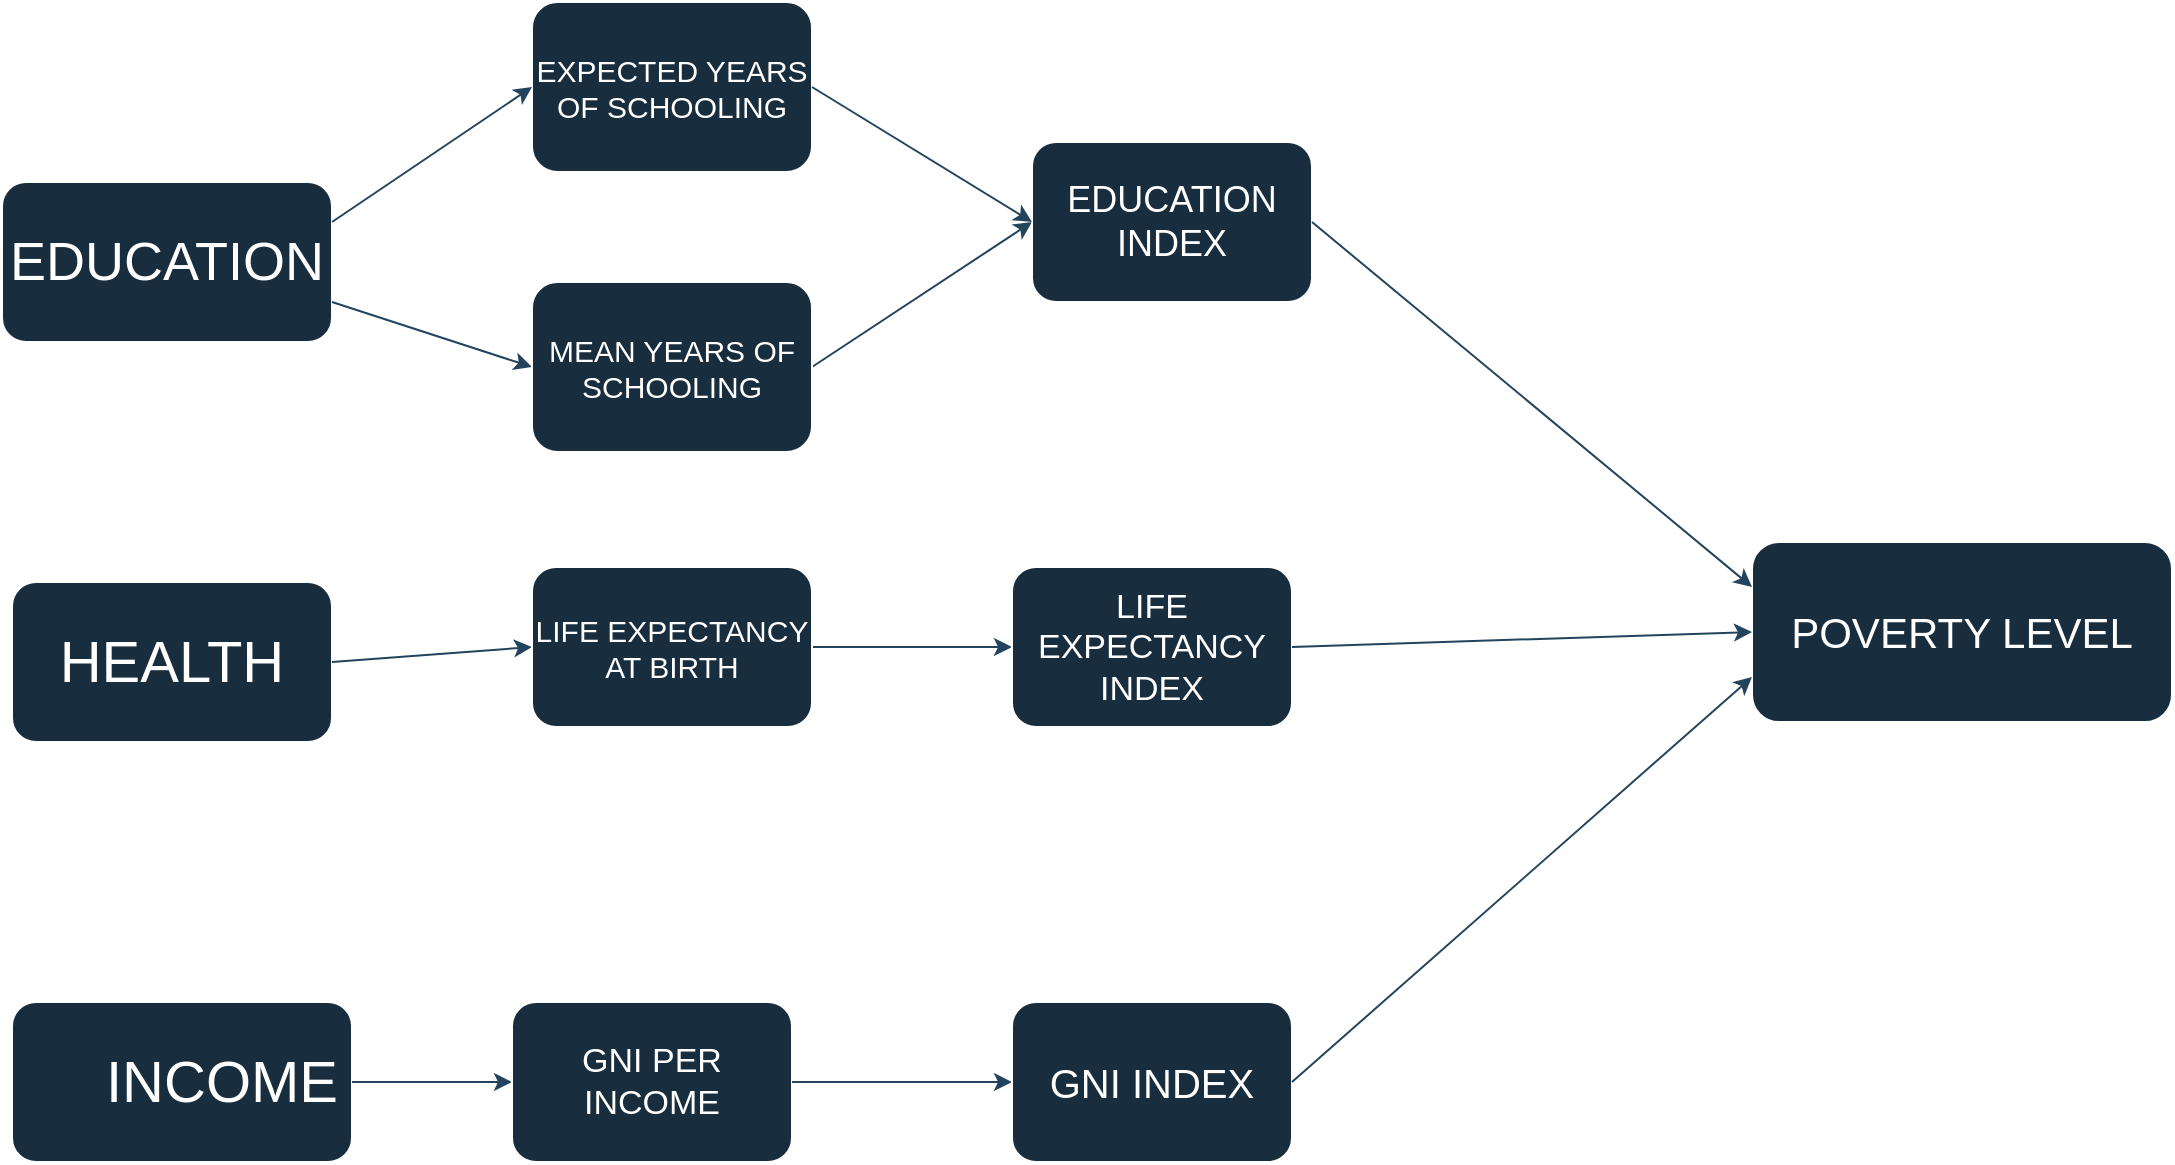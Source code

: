 <mxfile version="22.0.8" type="github">
  <diagram name="Page-1" id="Gpz8WEXyEC7gMpKmCJnP">
    <mxGraphModel dx="1323" dy="730" grid="1" gridSize="10" guides="1" tooltips="1" connect="1" arrows="1" fold="1" page="1" pageScale="1" pageWidth="1169" pageHeight="1654" math="0" shadow="0">
      <root>
        <mxCell id="0" />
        <mxCell id="1" parent="0" />
        <mxCell id="Up6r8diHLbM8MOvkZjTu-1" value="&lt;blockquote style=&quot;margin: 0px 0px 0px 40px; border: none; padding: 0px; font-size: 29px;&quot;&gt;INCOME&lt;/blockquote&gt;" style="rounded=1;html=1;labelBackgroundColor=none;fontSize=29;whiteSpace=wrap;labelBorderColor=none;fillColor=#182E3E;strokeColor=#FFFFFF;fontColor=#FFFFFF;" vertex="1" parent="1">
          <mxGeometry x="30" y="530" width="170" height="80" as="geometry" />
        </mxCell>
        <mxCell id="Up6r8diHLbM8MOvkZjTu-2" value="HEALTH" style="rounded=1;whiteSpace=wrap;html=1;labelBackgroundColor=none;labelBorderColor=none;fontSize=29;fillColor=#182E3E;strokeColor=#FFFFFF;fontColor=#FFFFFF;" vertex="1" parent="1">
          <mxGeometry x="30" y="320" width="160" height="80" as="geometry" />
        </mxCell>
        <mxCell id="Up6r8diHLbM8MOvkZjTu-3" value="EDUCATION" style="rounded=1;whiteSpace=wrap;html=1;labelBackgroundColor=none;labelBorderColor=none;fontSize=27;fillColor=#182E3E;strokeColor=#FFFFFF;fontColor=#FFFFFF;" vertex="1" parent="1">
          <mxGeometry x="25" y="120" width="165" height="80" as="geometry" />
        </mxCell>
        <mxCell id="Up6r8diHLbM8MOvkZjTu-5" value="" style="endArrow=classic;html=1;rounded=1;exitX=1;exitY=0.5;exitDx=0;exitDy=0;labelBackgroundColor=none;fontColor=default;entryX=0;entryY=0.5;entryDx=0;entryDy=0;strokeColor=#23445D;" edge="1" parent="1" source="Up6r8diHLbM8MOvkZjTu-1" target="Up6r8diHLbM8MOvkZjTu-14">
          <mxGeometry width="50" height="50" relative="1" as="geometry">
            <mxPoint x="330" y="260" as="sourcePoint" />
            <mxPoint x="280" y="120" as="targetPoint" />
          </mxGeometry>
        </mxCell>
        <mxCell id="Up6r8diHLbM8MOvkZjTu-7" value="" style="endArrow=classic;html=1;rounded=1;exitX=1;exitY=0.5;exitDx=0;exitDy=0;labelBackgroundColor=none;fontColor=default;entryX=0;entryY=0.5;entryDx=0;entryDy=0;strokeColor=#23445D;" edge="1" parent="1" source="Up6r8diHLbM8MOvkZjTu-2" target="Up6r8diHLbM8MOvkZjTu-13">
          <mxGeometry width="50" height="50" relative="1" as="geometry">
            <mxPoint x="330" y="260" as="sourcePoint" />
            <mxPoint x="280" y="240" as="targetPoint" />
          </mxGeometry>
        </mxCell>
        <mxCell id="Up6r8diHLbM8MOvkZjTu-12" value="EXPECTED YEARS OF SCHOOLING" style="rounded=1;whiteSpace=wrap;html=1;labelBackgroundColor=none;fontSize=15;fillColor=#182E3E;strokeColor=#FFFFFF;fontColor=#FFFFFF;" vertex="1" parent="1">
          <mxGeometry x="290" y="30" width="140" height="85" as="geometry" />
        </mxCell>
        <mxCell id="Up6r8diHLbM8MOvkZjTu-41" value="" style="edgeStyle=orthogonalEdgeStyle;rounded=1;orthogonalLoop=1;jettySize=auto;html=1;labelBackgroundColor=none;strokeColor=#23445D;fontColor=default;" edge="1" parent="1" source="Up6r8diHLbM8MOvkZjTu-13" target="Up6r8diHLbM8MOvkZjTu-19">
          <mxGeometry relative="1" as="geometry" />
        </mxCell>
        <mxCell id="Up6r8diHLbM8MOvkZjTu-13" value="LIFE EXPECTANCY AT BIRTH" style="rounded=1;whiteSpace=wrap;html=1;labelBackgroundColor=none;fontSize=15;fillColor=#182E3E;strokeColor=#FFFFFF;fontColor=#FFFFFF;" vertex="1" parent="1">
          <mxGeometry x="290" y="312.5" width="140" height="80" as="geometry" />
        </mxCell>
        <mxCell id="Up6r8diHLbM8MOvkZjTu-14" value="GNI PER INCOME" style="rounded=1;whiteSpace=wrap;html=1;labelBackgroundColor=none;fontSize=17;fillColor=#182E3E;strokeColor=#FFFFFF;fontColor=#FFFFFF;" vertex="1" parent="1">
          <mxGeometry x="280" y="530" width="140" height="80" as="geometry" />
        </mxCell>
        <mxCell id="Up6r8diHLbM8MOvkZjTu-15" value="" style="endArrow=classic;html=1;rounded=1;exitX=1;exitY=0.5;exitDx=0;exitDy=0;labelBackgroundColor=none;fontColor=default;entryX=0;entryY=0.5;entryDx=0;entryDy=0;strokeColor=#23445D;" edge="1" parent="1" source="Up6r8diHLbM8MOvkZjTu-26" target="Up6r8diHLbM8MOvkZjTu-18">
          <mxGeometry width="50" height="50" relative="1" as="geometry">
            <mxPoint x="420" y="119.09" as="sourcePoint" />
            <mxPoint x="500" y="119.09" as="targetPoint" />
          </mxGeometry>
        </mxCell>
        <mxCell id="Up6r8diHLbM8MOvkZjTu-17" value="" style="endArrow=classic;html=1;rounded=1;exitX=1;exitY=0.5;exitDx=0;exitDy=0;entryX=0;entryY=0.5;entryDx=0;entryDy=0;labelBackgroundColor=none;fontColor=default;strokeColor=#23445D;" edge="1" parent="1" source="Up6r8diHLbM8MOvkZjTu-14" target="Up6r8diHLbM8MOvkZjTu-20">
          <mxGeometry width="50" height="50" relative="1" as="geometry">
            <mxPoint x="425" y="359.09" as="sourcePoint" />
            <mxPoint x="505" y="359.09" as="targetPoint" />
          </mxGeometry>
        </mxCell>
        <mxCell id="Up6r8diHLbM8MOvkZjTu-18" value="EDUCATION INDEX" style="rounded=1;whiteSpace=wrap;html=1;labelBackgroundColor=none;fontSize=18;fillColor=#182E3E;strokeColor=#FFFFFF;fontColor=#FFFFFF;" vertex="1" parent="1">
          <mxGeometry x="540" y="100" width="140" height="80" as="geometry" />
        </mxCell>
        <mxCell id="Up6r8diHLbM8MOvkZjTu-19" value="LIFE EXPECTANCY INDEX" style="rounded=1;whiteSpace=wrap;html=1;labelBackgroundColor=none;fontSize=17;fillColor=#182E3E;strokeColor=#FFFFFF;fontColor=#FFFFFF;" vertex="1" parent="1">
          <mxGeometry x="530" y="312.5" width="140" height="80" as="geometry" />
        </mxCell>
        <mxCell id="Up6r8diHLbM8MOvkZjTu-20" value="GNI INDEX" style="rounded=1;whiteSpace=wrap;html=1;labelBackgroundColor=none;fontSize=20;fillColor=#182E3E;strokeColor=#FFFFFF;fontColor=#FFFFFF;" vertex="1" parent="1">
          <mxGeometry x="530" y="530" width="140" height="80" as="geometry" />
        </mxCell>
        <mxCell id="Up6r8diHLbM8MOvkZjTu-21" value="" style="endArrow=classic;html=1;rounded=1;entryX=0;entryY=0.5;entryDx=0;entryDy=0;labelBackgroundColor=none;fontColor=default;exitX=1;exitY=0.25;exitDx=0;exitDy=0;strokeColor=#23445D;" edge="1" parent="1" source="Up6r8diHLbM8MOvkZjTu-3" target="Up6r8diHLbM8MOvkZjTu-12">
          <mxGeometry width="50" height="50" relative="1" as="geometry">
            <mxPoint x="210" y="400" as="sourcePoint" />
            <mxPoint x="250" y="430" as="targetPoint" />
          </mxGeometry>
        </mxCell>
        <mxCell id="Up6r8diHLbM8MOvkZjTu-25" value="" style="endArrow=classic;html=1;rounded=1;entryX=0;entryY=0.5;entryDx=0;entryDy=0;labelBackgroundColor=none;fontColor=default;exitX=1;exitY=0.75;exitDx=0;exitDy=0;strokeColor=#23445D;" edge="1" parent="1" source="Up6r8diHLbM8MOvkZjTu-3" target="Up6r8diHLbM8MOvkZjTu-26">
          <mxGeometry width="50" height="50" relative="1" as="geometry">
            <mxPoint x="190" y="465" as="sourcePoint" />
            <mxPoint x="240" y="415" as="targetPoint" />
          </mxGeometry>
        </mxCell>
        <mxCell id="Up6r8diHLbM8MOvkZjTu-26" value="MEAN YEARS OF SCHOOLING" style="rounded=1;whiteSpace=wrap;html=1;labelBackgroundColor=none;fontSize=15;labelBorderColor=none;fillColor=#182E3E;strokeColor=#FFFFFF;fontColor=#FFFFFF;" vertex="1" parent="1">
          <mxGeometry x="290" y="170" width="140" height="85" as="geometry" />
        </mxCell>
        <mxCell id="Up6r8diHLbM8MOvkZjTu-29" value="POVERTY LEVEL" style="rounded=1;whiteSpace=wrap;html=1;labelBackgroundColor=none;fontSize=21;fillColor=#182E3E;strokeColor=#FFFFFF;fontColor=#FFFFFF;" vertex="1" parent="1">
          <mxGeometry x="900" y="300" width="210" height="90" as="geometry" />
        </mxCell>
        <mxCell id="Up6r8diHLbM8MOvkZjTu-36" value="" style="endArrow=classic;html=1;rounded=1;exitX=1;exitY=0.5;exitDx=0;exitDy=0;entryX=0;entryY=0.5;entryDx=0;entryDy=0;labelBackgroundColor=none;strokeColor=#23445D;fontColor=default;" edge="1" parent="1" source="Up6r8diHLbM8MOvkZjTu-12" target="Up6r8diHLbM8MOvkZjTu-18">
          <mxGeometry width="50" height="50" relative="1" as="geometry">
            <mxPoint x="500" y="490" as="sourcePoint" />
            <mxPoint x="540" y="20" as="targetPoint" />
          </mxGeometry>
        </mxCell>
        <mxCell id="Up6r8diHLbM8MOvkZjTu-37" value="" style="endArrow=classic;html=1;rounded=1;exitX=1;exitY=0.5;exitDx=0;exitDy=0;entryX=0;entryY=0.75;entryDx=0;entryDy=0;labelBackgroundColor=none;strokeColor=#23445D;fontColor=default;" edge="1" parent="1" source="Up6r8diHLbM8MOvkZjTu-20" target="Up6r8diHLbM8MOvkZjTu-29">
          <mxGeometry width="50" height="50" relative="1" as="geometry">
            <mxPoint x="700" y="423" as="sourcePoint" />
            <mxPoint x="820" y="340" as="targetPoint" />
          </mxGeometry>
        </mxCell>
        <mxCell id="Up6r8diHLbM8MOvkZjTu-38" value="" style="endArrow=classic;html=1;rounded=1;exitX=1;exitY=0.5;exitDx=0;exitDy=0;entryX=0;entryY=0.5;entryDx=0;entryDy=0;labelBackgroundColor=none;strokeColor=#23445D;fontColor=default;" edge="1" parent="1" source="Up6r8diHLbM8MOvkZjTu-19" target="Up6r8diHLbM8MOvkZjTu-29">
          <mxGeometry width="50" height="50" relative="1" as="geometry">
            <mxPoint x="660" y="249" as="sourcePoint" />
            <mxPoint x="836" y="160" as="targetPoint" />
            <Array as="points" />
          </mxGeometry>
        </mxCell>
        <mxCell id="Up6r8diHLbM8MOvkZjTu-40" value="" style="endArrow=classic;html=1;rounded=1;exitX=1;exitY=0.5;exitDx=0;exitDy=0;entryX=0;entryY=0.25;entryDx=0;entryDy=0;labelBackgroundColor=none;strokeColor=#23445D;fontColor=default;" edge="1" parent="1" source="Up6r8diHLbM8MOvkZjTu-18" target="Up6r8diHLbM8MOvkZjTu-29">
          <mxGeometry width="50" height="50" relative="1" as="geometry">
            <mxPoint x="660" y="123" as="sourcePoint" />
            <mxPoint x="910" y="117" as="targetPoint" />
            <Array as="points" />
          </mxGeometry>
        </mxCell>
      </root>
    </mxGraphModel>
  </diagram>
</mxfile>

